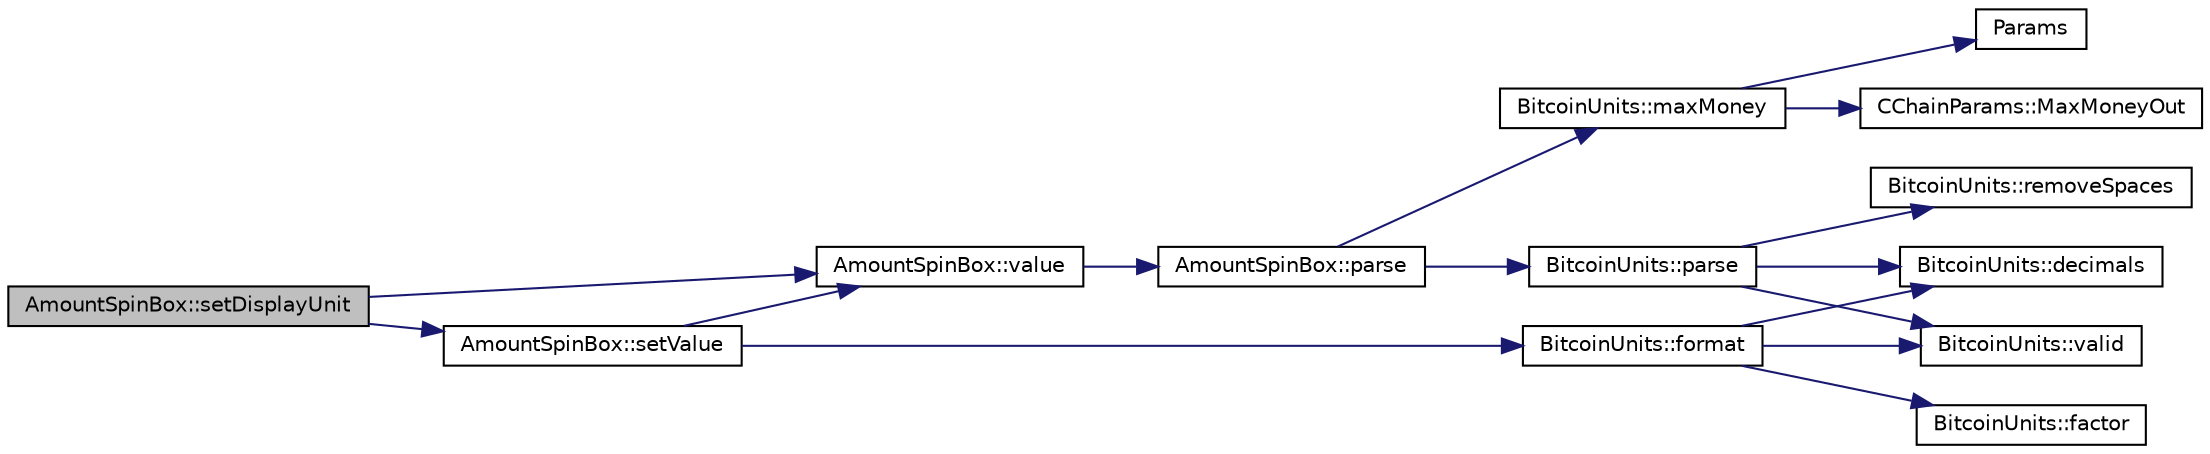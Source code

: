 digraph "AmountSpinBox::setDisplayUnit"
{
  edge [fontname="Helvetica",fontsize="10",labelfontname="Helvetica",labelfontsize="10"];
  node [fontname="Helvetica",fontsize="10",shape=record];
  rankdir="LR";
  Node45 [label="AmountSpinBox::setDisplayUnit",height=0.2,width=0.4,color="black", fillcolor="grey75", style="filled", fontcolor="black"];
  Node45 -> Node46 [color="midnightblue",fontsize="10",style="solid",fontname="Helvetica"];
  Node46 [label="AmountSpinBox::value",height=0.2,width=0.4,color="black", fillcolor="white", style="filled",URL="$class_amount_spin_box.html#ab7e522a441231ceaeeb0682ec62a06a9"];
  Node46 -> Node47 [color="midnightblue",fontsize="10",style="solid",fontname="Helvetica"];
  Node47 [label="AmountSpinBox::parse",height=0.2,width=0.4,color="black", fillcolor="white", style="filled",URL="$class_amount_spin_box.html#a487085fe9dc6d6aaa1d2e2a55852f587",tooltip="Parse a string into a number of base monetary units and return validity. "];
  Node47 -> Node48 [color="midnightblue",fontsize="10",style="solid",fontname="Helvetica"];
  Node48 [label="BitcoinUnits::parse",height=0.2,width=0.4,color="black", fillcolor="white", style="filled",URL="$class_bitcoin_units.html#a23b5ed29b71bd5039776e8f3a87d668d",tooltip="Parse string to coin amount. "];
  Node48 -> Node49 [color="midnightblue",fontsize="10",style="solid",fontname="Helvetica"];
  Node49 [label="BitcoinUnits::valid",height=0.2,width=0.4,color="black", fillcolor="white", style="filled",URL="$class_bitcoin_units.html#a81cbc41480adfb600dad79711d336e5f",tooltip="Is unit ID valid? "];
  Node48 -> Node50 [color="midnightblue",fontsize="10",style="solid",fontname="Helvetica"];
  Node50 [label="BitcoinUnits::decimals",height=0.2,width=0.4,color="black", fillcolor="white", style="filled",URL="$class_bitcoin_units.html#a3f0fc21634520ea06c684ba0d7e25f2f",tooltip="Number of decimals left. "];
  Node48 -> Node51 [color="midnightblue",fontsize="10",style="solid",fontname="Helvetica"];
  Node51 [label="BitcoinUnits::removeSpaces",height=0.2,width=0.4,color="black", fillcolor="white", style="filled",URL="$class_bitcoin_units.html#a9354c3d913372b03101a23dc9cd18023"];
  Node47 -> Node52 [color="midnightblue",fontsize="10",style="solid",fontname="Helvetica"];
  Node52 [label="BitcoinUnits::maxMoney",height=0.2,width=0.4,color="black", fillcolor="white", style="filled",URL="$class_bitcoin_units.html#a310bc10d6973f335b5757a341909b7fe",tooltip="Return maximum number of base units (Satoshis) "];
  Node52 -> Node53 [color="midnightblue",fontsize="10",style="solid",fontname="Helvetica"];
  Node53 [label="Params",height=0.2,width=0.4,color="black", fillcolor="white", style="filled",URL="$chainparams_8cpp.html#ace5c5b706d71a324a417dd2db394fd4a",tooltip="Return the currently selected parameters. "];
  Node52 -> Node54 [color="midnightblue",fontsize="10",style="solid",fontname="Helvetica"];
  Node54 [label="CChainParams::MaxMoneyOut",height=0.2,width=0.4,color="black", fillcolor="white", style="filled",URL="$class_c_chain_params.html#a82190f02d83daee6823362e3c25848d0"];
  Node45 -> Node55 [color="midnightblue",fontsize="10",style="solid",fontname="Helvetica"];
  Node55 [label="AmountSpinBox::setValue",height=0.2,width=0.4,color="black", fillcolor="white", style="filled",URL="$class_amount_spin_box.html#aca3825a8e5735dd99d3fa9665afb614c"];
  Node55 -> Node56 [color="midnightblue",fontsize="10",style="solid",fontname="Helvetica"];
  Node56 [label="BitcoinUnits::format",height=0.2,width=0.4,color="black", fillcolor="white", style="filled",URL="$class_bitcoin_units.html#ab07437e5a788c80a82d75e3714bd3925",tooltip="Format as string. "];
  Node56 -> Node49 [color="midnightblue",fontsize="10",style="solid",fontname="Helvetica"];
  Node56 -> Node57 [color="midnightblue",fontsize="10",style="solid",fontname="Helvetica"];
  Node57 [label="BitcoinUnits::factor",height=0.2,width=0.4,color="black", fillcolor="white", style="filled",URL="$class_bitcoin_units.html#ae967b9e6ecbb8f041bfe398d27533b09",tooltip="Number of Satoshis (1e-8) per unit. "];
  Node56 -> Node50 [color="midnightblue",fontsize="10",style="solid",fontname="Helvetica"];
  Node55 -> Node46 [color="midnightblue",fontsize="10",style="solid",fontname="Helvetica"];
}
